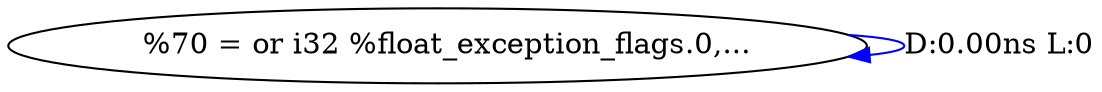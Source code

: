 digraph {
Node0x4039ff0[label="  %70 = or i32 %float_exception_flags.0,..."];
Node0x4039ff0 -> Node0x4039ff0[label="D:0.00ns L:0",color=blue];
}
